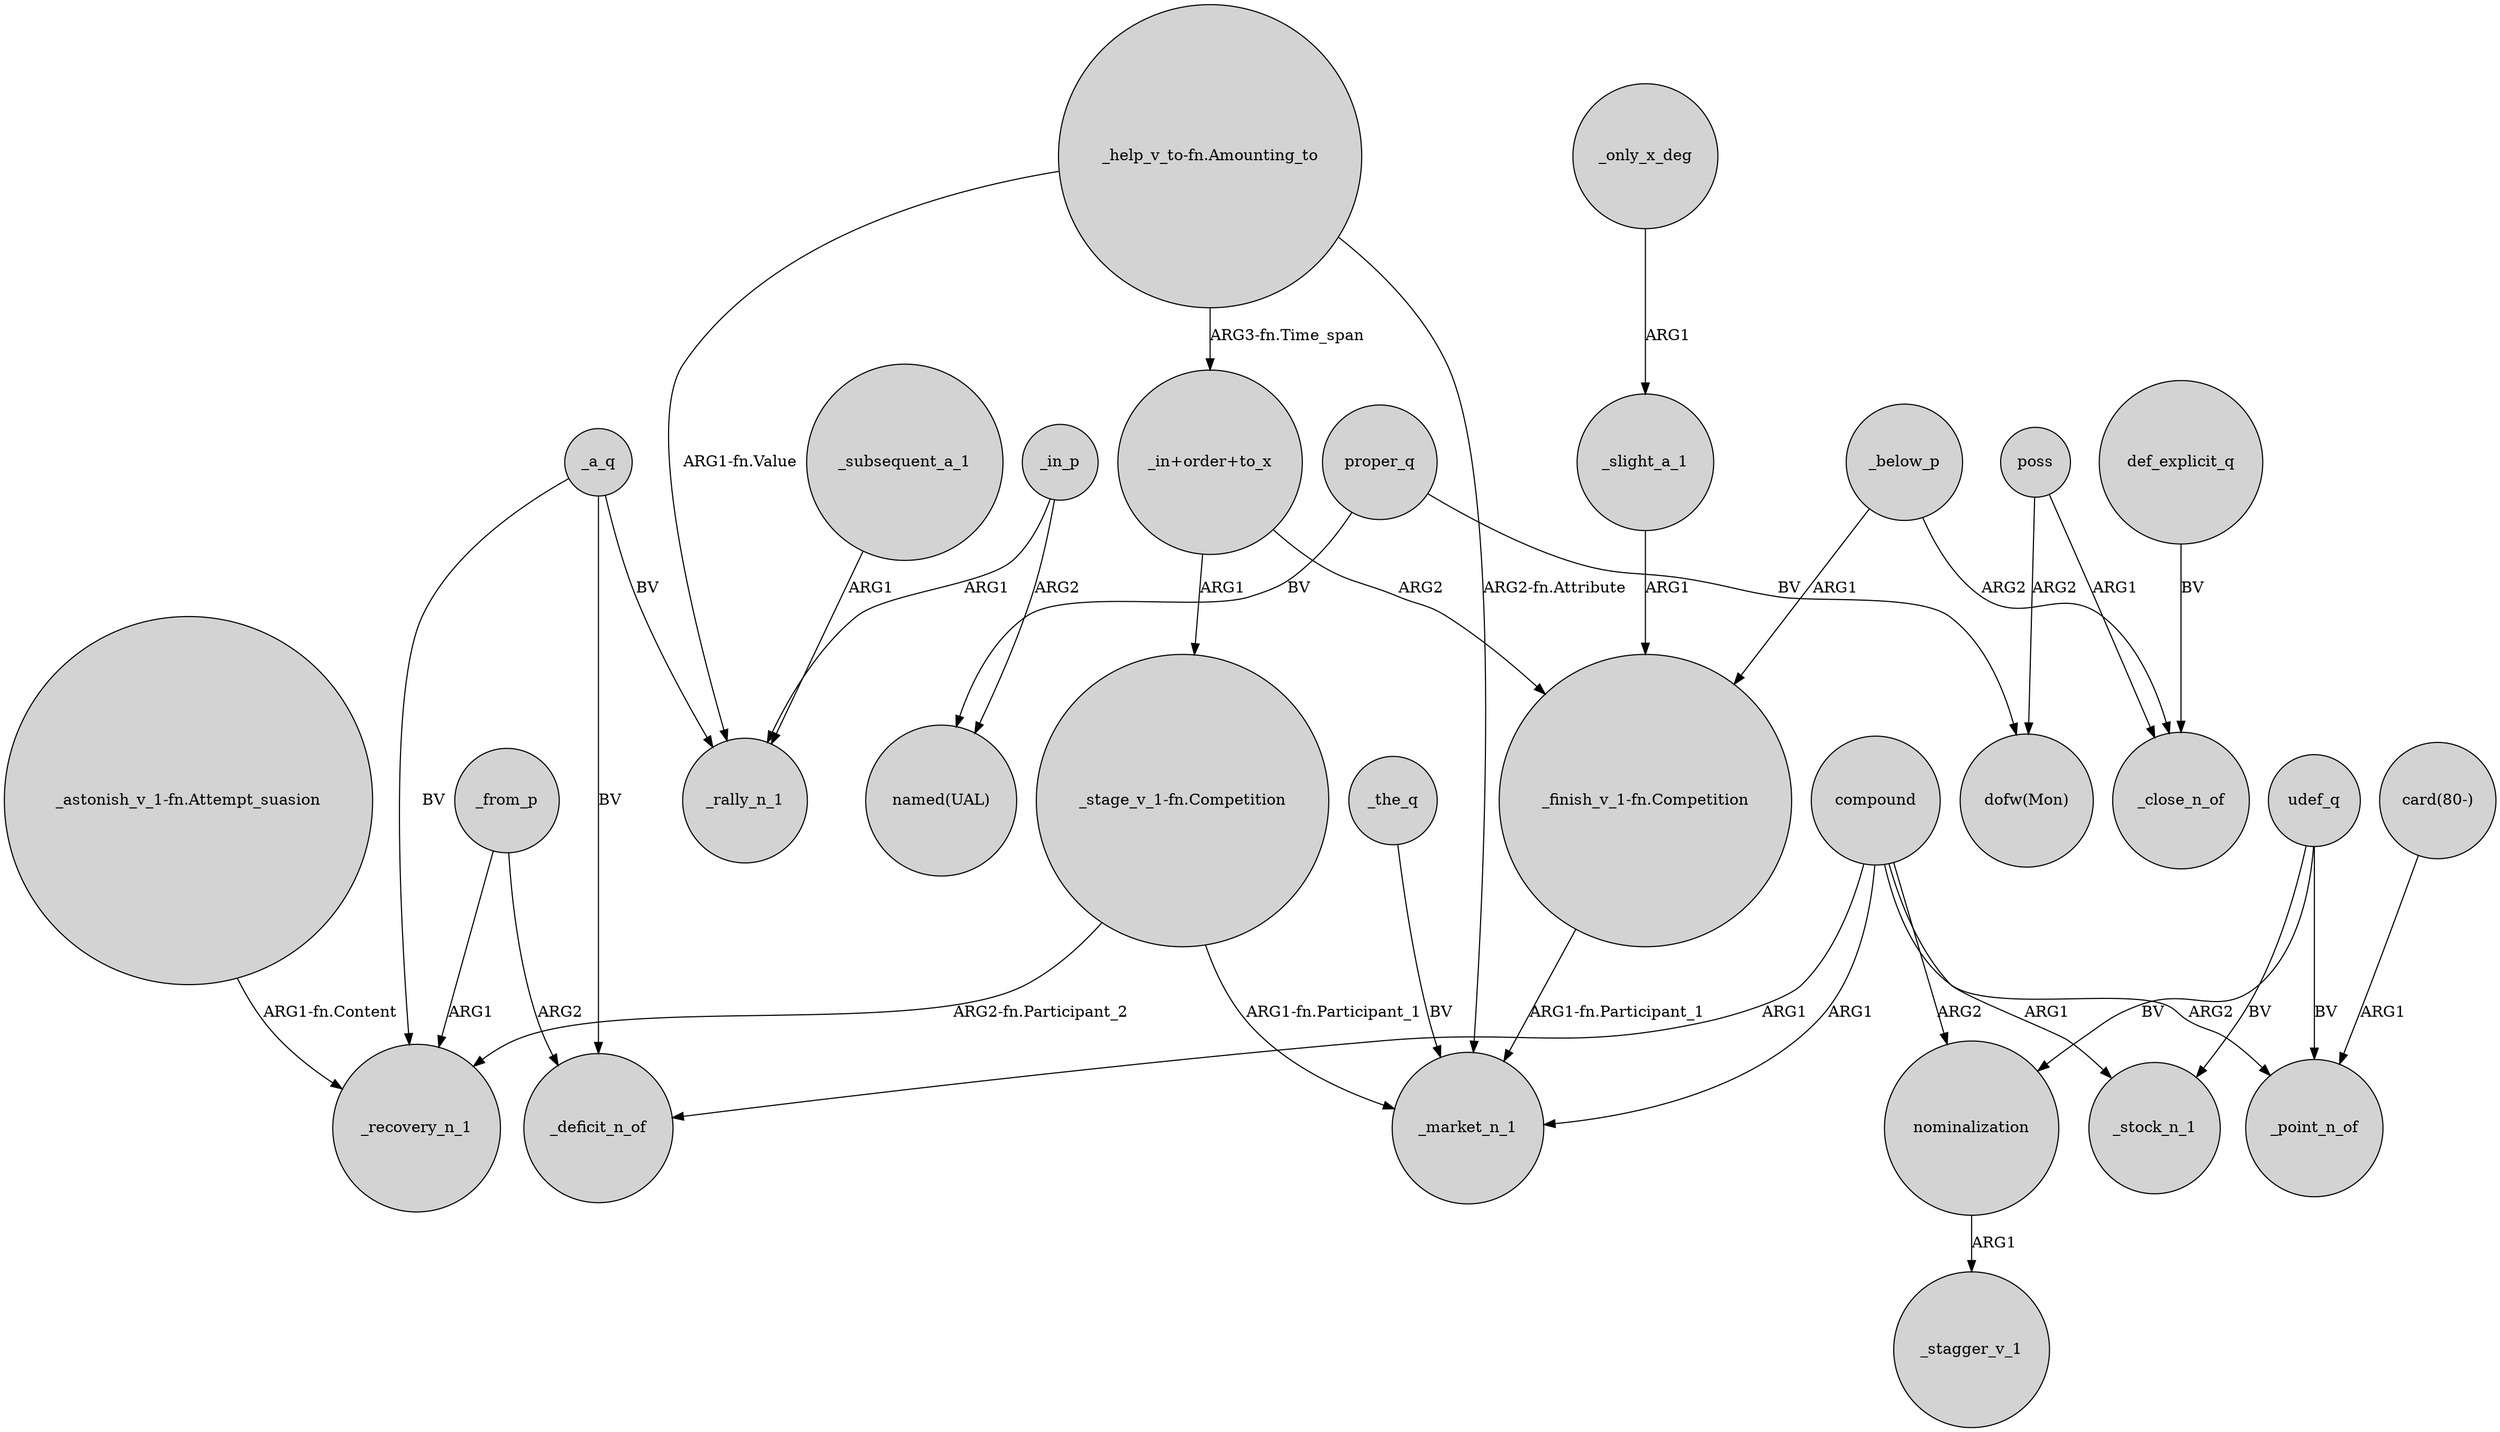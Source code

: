 digraph {
	node [shape=circle style=filled]
	"_astonish_v_1-fn.Attempt_suasion" -> _recovery_n_1 [label="ARG1-fn.Content"]
	_from_p -> _deficit_n_of [label=ARG2]
	_a_q -> _recovery_n_1 [label=BV]
	poss -> "dofw(Mon)" [label=ARG2]
	_a_q -> _deficit_n_of [label=BV]
	"_help_v_to-fn.Amounting_to" -> _market_n_1 [label="ARG2-fn.Attribute"]
	"_stage_v_1-fn.Competition" -> _market_n_1 [label="ARG1-fn.Participant_1"]
	compound -> _point_n_of [label=ARG2]
	_in_p -> "named(UAL)" [label=ARG2]
	"_in+order+to_x" -> "_stage_v_1-fn.Competition" [label=ARG1]
	nominalization -> _stagger_v_1 [label=ARG1]
	udef_q -> nominalization [label=BV]
	"card(80-)" -> _point_n_of [label=ARG1]
	proper_q -> "dofw(Mon)" [label=BV]
	_subsequent_a_1 -> _rally_n_1 [label=ARG1]
	_in_p -> _rally_n_1 [label=ARG1]
	_the_q -> _market_n_1 [label=BV]
	poss -> _close_n_of [label=ARG1]
	compound -> _stock_n_1 [label=ARG1]
	compound -> nominalization [label=ARG2]
	"_help_v_to-fn.Amounting_to" -> _rally_n_1 [label="ARG1-fn.Value"]
	_a_q -> _rally_n_1 [label=BV]
	proper_q -> "named(UAL)" [label=BV]
	_only_x_deg -> _slight_a_1 [label=ARG1]
	udef_q -> _stock_n_1 [label=BV]
	"_help_v_to-fn.Amounting_to" -> "_in+order+to_x" [label="ARG3-fn.Time_span"]
	_below_p -> _close_n_of [label=ARG2]
	compound -> _deficit_n_of [label=ARG1]
	_slight_a_1 -> "_finish_v_1-fn.Competition" [label=ARG1]
	_from_p -> _recovery_n_1 [label=ARG1]
	"_finish_v_1-fn.Competition" -> _market_n_1 [label="ARG1-fn.Participant_1"]
	"_in+order+to_x" -> "_finish_v_1-fn.Competition" [label=ARG2]
	udef_q -> _point_n_of [label=BV]
	compound -> _market_n_1 [label=ARG1]
	_below_p -> "_finish_v_1-fn.Competition" [label=ARG1]
	"_stage_v_1-fn.Competition" -> _recovery_n_1 [label="ARG2-fn.Participant_2"]
	def_explicit_q -> _close_n_of [label=BV]
}
